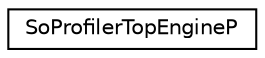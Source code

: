 digraph "Graphical Class Hierarchy"
{
 // LATEX_PDF_SIZE
  edge [fontname="Helvetica",fontsize="10",labelfontname="Helvetica",labelfontsize="10"];
  node [fontname="Helvetica",fontsize="10",shape=record];
  rankdir="LR";
  Node0 [label="SoProfilerTopEngineP",height=0.2,width=0.4,color="black", fillcolor="white", style="filled",URL="$classSoProfilerTopEngineP.html",tooltip=" "];
}
